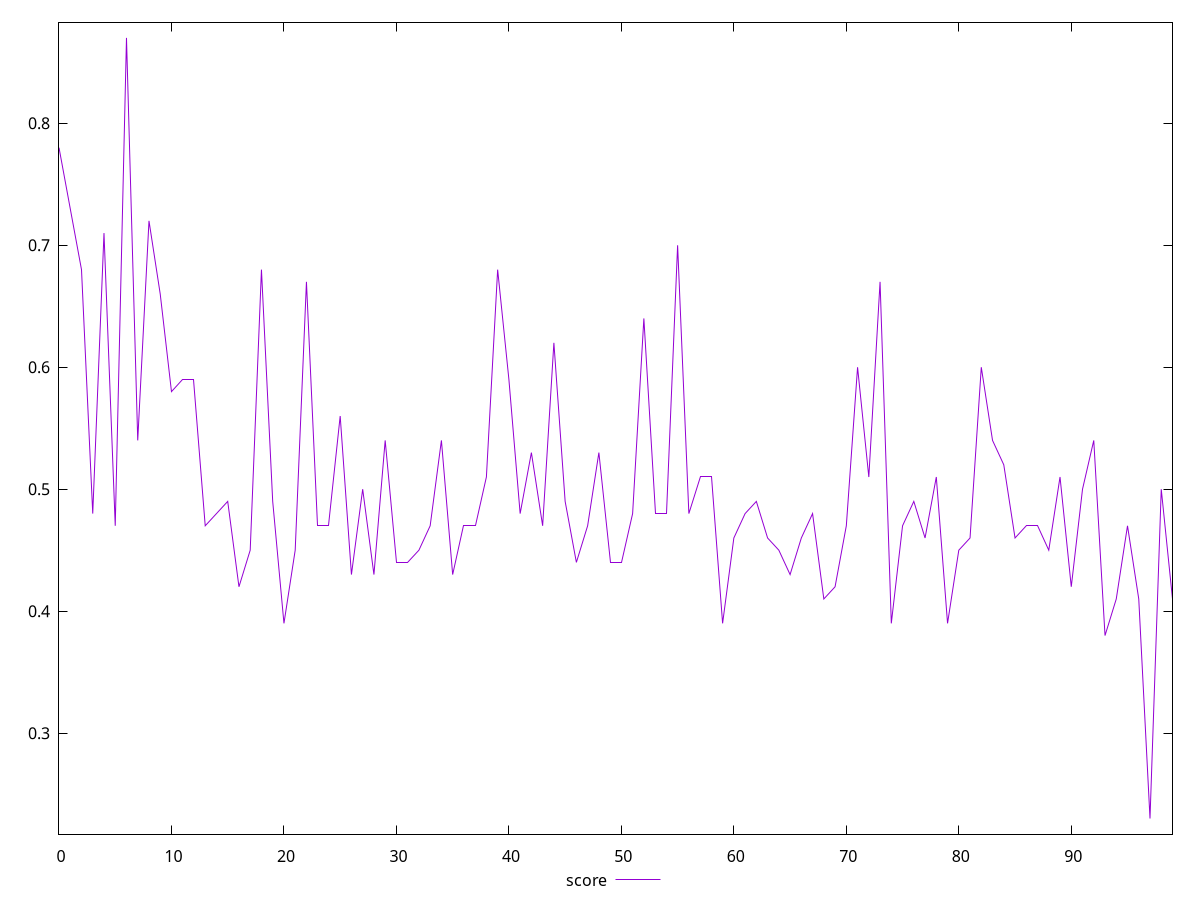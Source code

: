 reset

$score <<EOF
0 0.78
1 0.73
2 0.68
3 0.48
4 0.71
5 0.47
6 0.87
7 0.54
8 0.72
9 0.66
10 0.58
11 0.59
12 0.59
13 0.47
14 0.48
15 0.49
16 0.42
17 0.45
18 0.68
19 0.49
20 0.39
21 0.45
22 0.67
23 0.47
24 0.47
25 0.56
26 0.43
27 0.5
28 0.43
29 0.54
30 0.44
31 0.44
32 0.45
33 0.47
34 0.54
35 0.43
36 0.47
37 0.47
38 0.51
39 0.68
40 0.59
41 0.48
42 0.53
43 0.47
44 0.62
45 0.49
46 0.44
47 0.47
48 0.53
49 0.44
50 0.44
51 0.48
52 0.64
53 0.48
54 0.48
55 0.7
56 0.48
57 0.51
58 0.51
59 0.39
60 0.46
61 0.48
62 0.49
63 0.46
64 0.45
65 0.43
66 0.46
67 0.48
68 0.41
69 0.42
70 0.47
71 0.6
72 0.51
73 0.67
74 0.39
75 0.47
76 0.49
77 0.46
78 0.51
79 0.39
80 0.45
81 0.46
82 0.6
83 0.54
84 0.52
85 0.46
86 0.47
87 0.47
88 0.45
89 0.51
90 0.42
91 0.5
92 0.54
93 0.38
94 0.41
95 0.47
96 0.41
97 0.23
98 0.5
99 0.41
EOF

set key outside below
set xrange [0:99]
set yrange [0.2172:0.8828]
set trange [0.2172:0.8828]
set terminal svg size 640, 500 enhanced background rgb 'white'
set output "reports/report_00027_2021-02-24T12-40-31.850Z/uses-http2/samples/music/score/values.svg"

plot $score title "score" with line

reset
